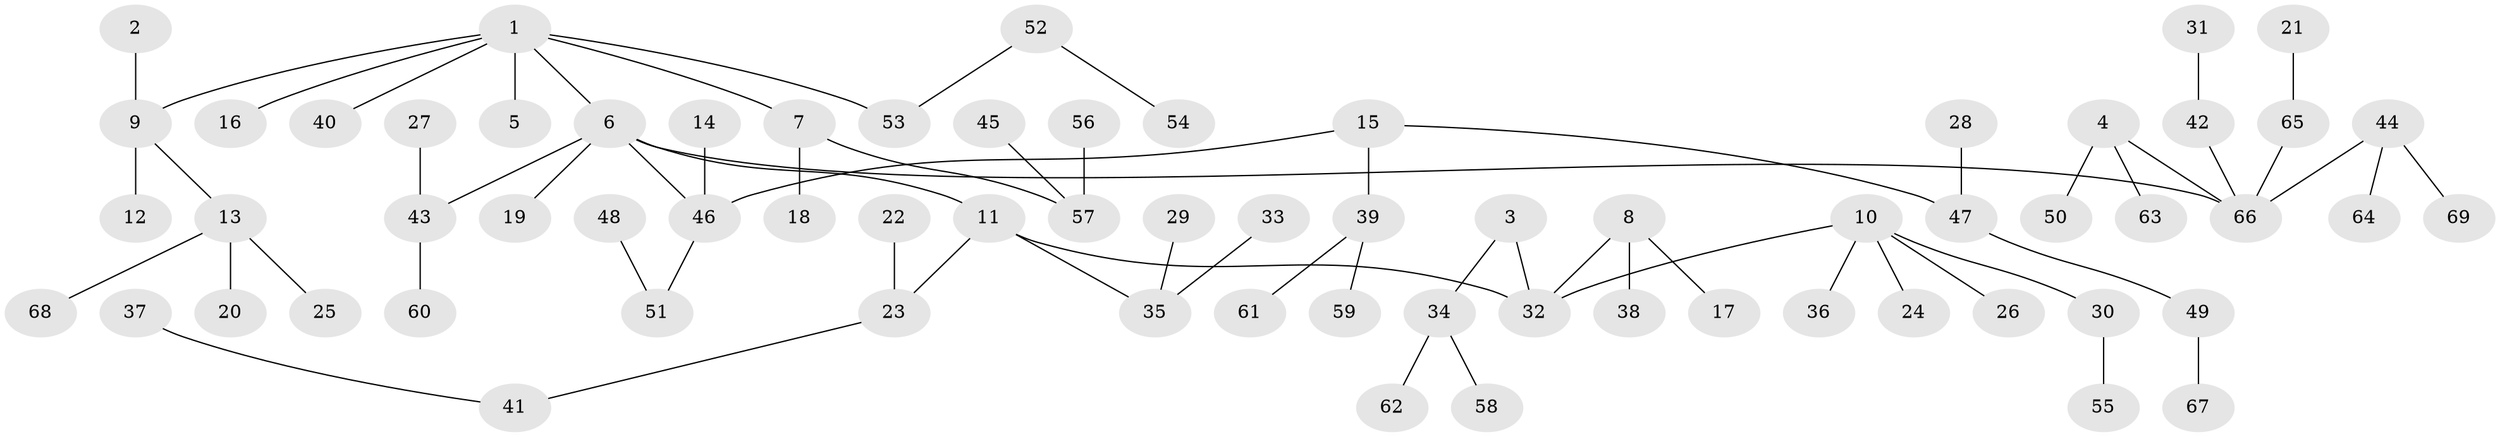 // original degree distribution, {4: 0.10218978102189781, 5: 0.043795620437956206, 7: 0.0072992700729927005, 6: 0.014598540145985401, 2: 0.2116788321167883, 3: 0.08759124087591241, 1: 0.5328467153284672}
// Generated by graph-tools (version 1.1) at 2025/26/03/09/25 03:26:31]
// undirected, 69 vertices, 68 edges
graph export_dot {
graph [start="1"]
  node [color=gray90,style=filled];
  1;
  2;
  3;
  4;
  5;
  6;
  7;
  8;
  9;
  10;
  11;
  12;
  13;
  14;
  15;
  16;
  17;
  18;
  19;
  20;
  21;
  22;
  23;
  24;
  25;
  26;
  27;
  28;
  29;
  30;
  31;
  32;
  33;
  34;
  35;
  36;
  37;
  38;
  39;
  40;
  41;
  42;
  43;
  44;
  45;
  46;
  47;
  48;
  49;
  50;
  51;
  52;
  53;
  54;
  55;
  56;
  57;
  58;
  59;
  60;
  61;
  62;
  63;
  64;
  65;
  66;
  67;
  68;
  69;
  1 -- 5 [weight=1.0];
  1 -- 6 [weight=1.0];
  1 -- 7 [weight=1.0];
  1 -- 9 [weight=1.0];
  1 -- 16 [weight=1.0];
  1 -- 40 [weight=1.0];
  1 -- 53 [weight=1.0];
  2 -- 9 [weight=1.0];
  3 -- 32 [weight=1.0];
  3 -- 34 [weight=1.0];
  4 -- 50 [weight=1.0];
  4 -- 63 [weight=1.0];
  4 -- 66 [weight=1.0];
  6 -- 11 [weight=1.0];
  6 -- 19 [weight=1.0];
  6 -- 43 [weight=1.0];
  6 -- 46 [weight=1.0];
  6 -- 66 [weight=1.0];
  7 -- 18 [weight=1.0];
  7 -- 57 [weight=1.0];
  8 -- 17 [weight=1.0];
  8 -- 32 [weight=1.0];
  8 -- 38 [weight=1.0];
  9 -- 12 [weight=1.0];
  9 -- 13 [weight=1.0];
  10 -- 24 [weight=1.0];
  10 -- 26 [weight=1.0];
  10 -- 30 [weight=1.0];
  10 -- 32 [weight=1.0];
  10 -- 36 [weight=1.0];
  11 -- 23 [weight=1.0];
  11 -- 32 [weight=1.0];
  11 -- 35 [weight=1.0];
  13 -- 20 [weight=1.0];
  13 -- 25 [weight=1.0];
  13 -- 68 [weight=1.0];
  14 -- 46 [weight=1.0];
  15 -- 39 [weight=1.0];
  15 -- 46 [weight=1.0];
  15 -- 47 [weight=1.0];
  21 -- 65 [weight=1.0];
  22 -- 23 [weight=1.0];
  23 -- 41 [weight=1.0];
  27 -- 43 [weight=1.0];
  28 -- 47 [weight=1.0];
  29 -- 35 [weight=1.0];
  30 -- 55 [weight=1.0];
  31 -- 42 [weight=1.0];
  33 -- 35 [weight=1.0];
  34 -- 58 [weight=1.0];
  34 -- 62 [weight=1.0];
  37 -- 41 [weight=1.0];
  39 -- 59 [weight=1.0];
  39 -- 61 [weight=1.0];
  42 -- 66 [weight=1.0];
  43 -- 60 [weight=1.0];
  44 -- 64 [weight=1.0];
  44 -- 66 [weight=1.0];
  44 -- 69 [weight=1.0];
  45 -- 57 [weight=1.0];
  46 -- 51 [weight=1.0];
  47 -- 49 [weight=1.0];
  48 -- 51 [weight=1.0];
  49 -- 67 [weight=1.0];
  52 -- 53 [weight=1.0];
  52 -- 54 [weight=1.0];
  56 -- 57 [weight=1.0];
  65 -- 66 [weight=1.0];
}
